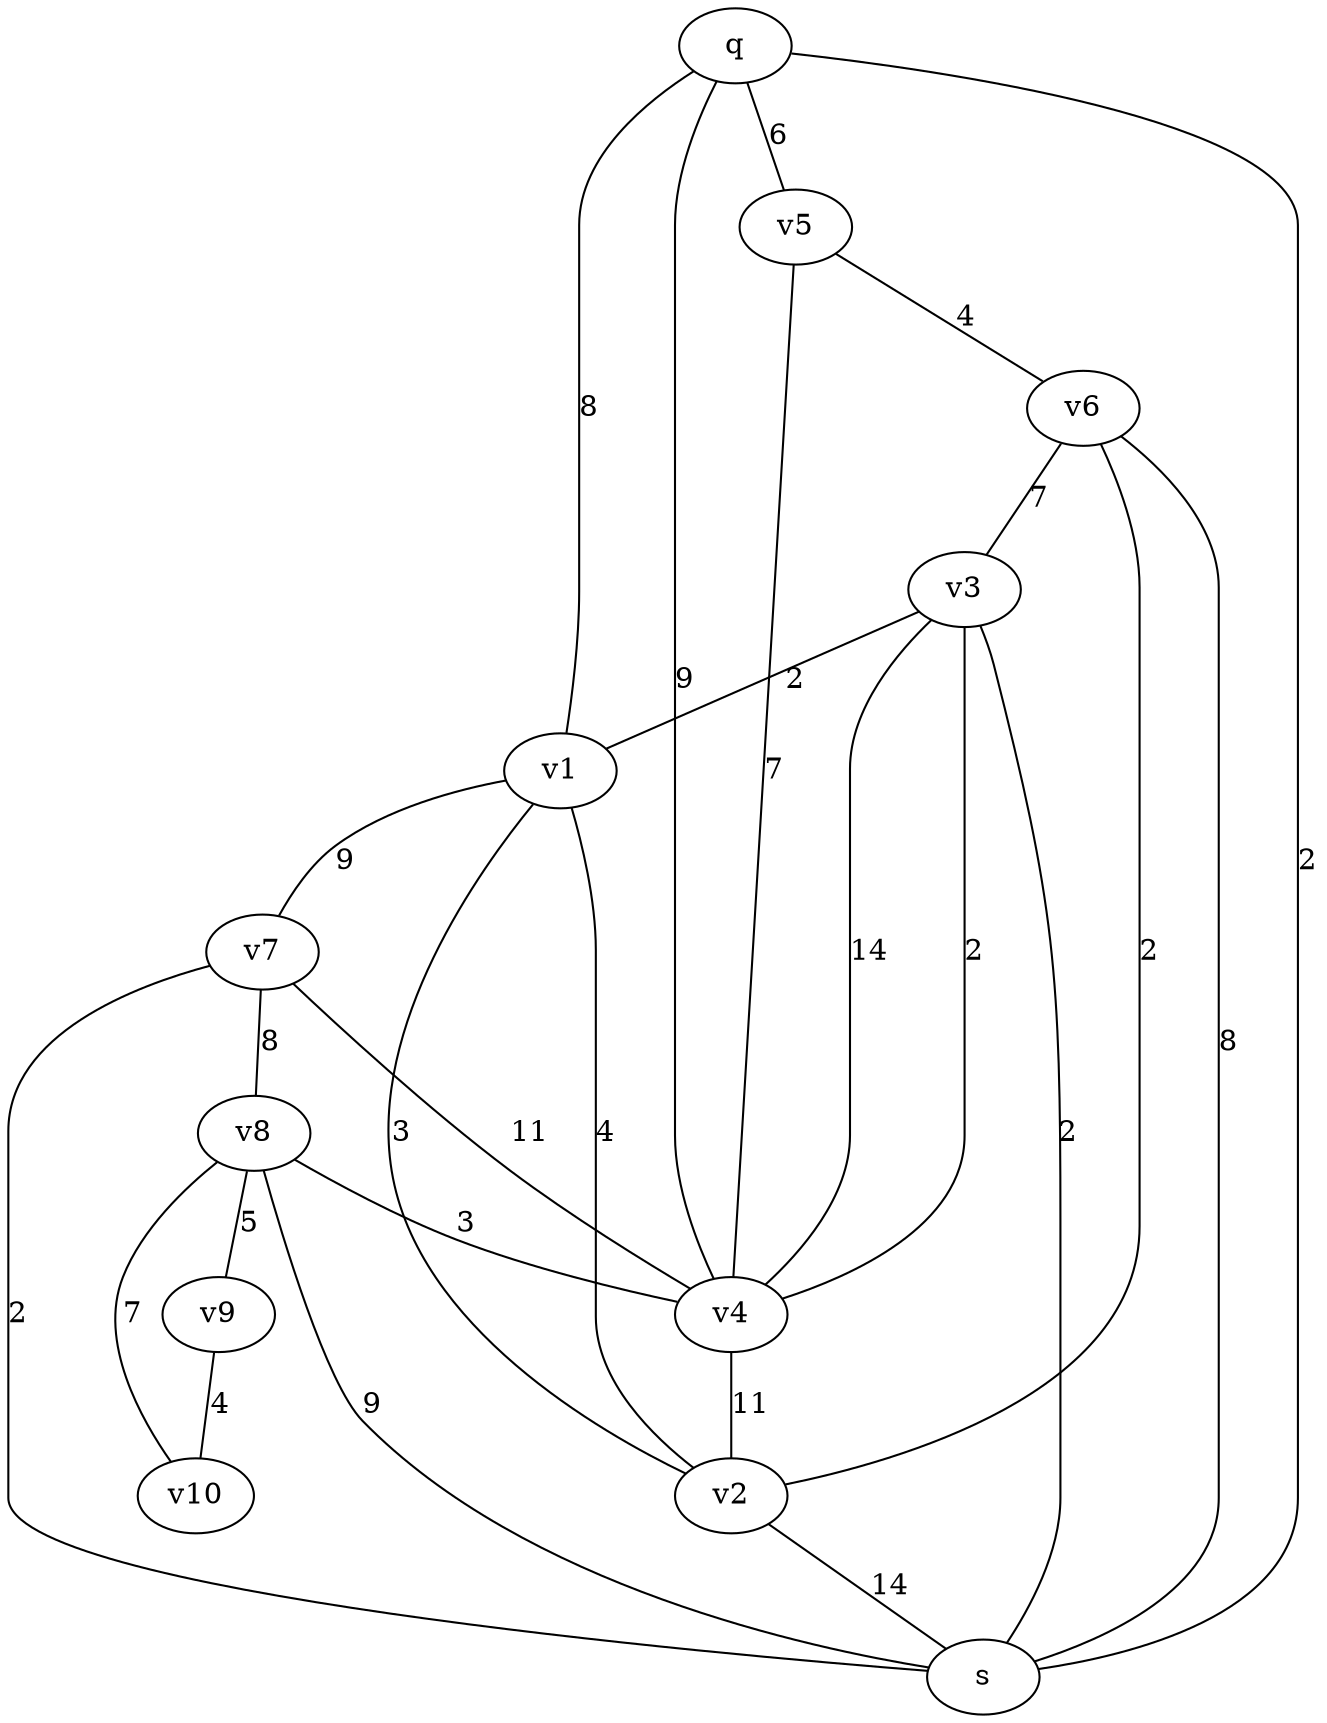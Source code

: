 graph {
v3--s[label=2];
v2--v1[label=4];
v5--v6[label=4];
q--s[label=2];
v3--v1[label=2];
v4--v3[label=2];
v6--v2[label=2];
v7--s[label=2];
v1--v2[label=3];
v8--v4[label=3];
q--v5[label=6];
v6--v3[label=7];
v5--v4[label=7];
q--v1[label=8];
v6--s[label=8];
v7--v8[label=8];
q--v4[label=9];
v8--s[label=9];
v1--v7[label=9];
v4--v2[label=11];
v7--v4[label=11];
v2--s[label=14];
v3--v4[label=14];
v8--v9[label=5];
v8--v10[label=7];
v9--v10[label=4];
}